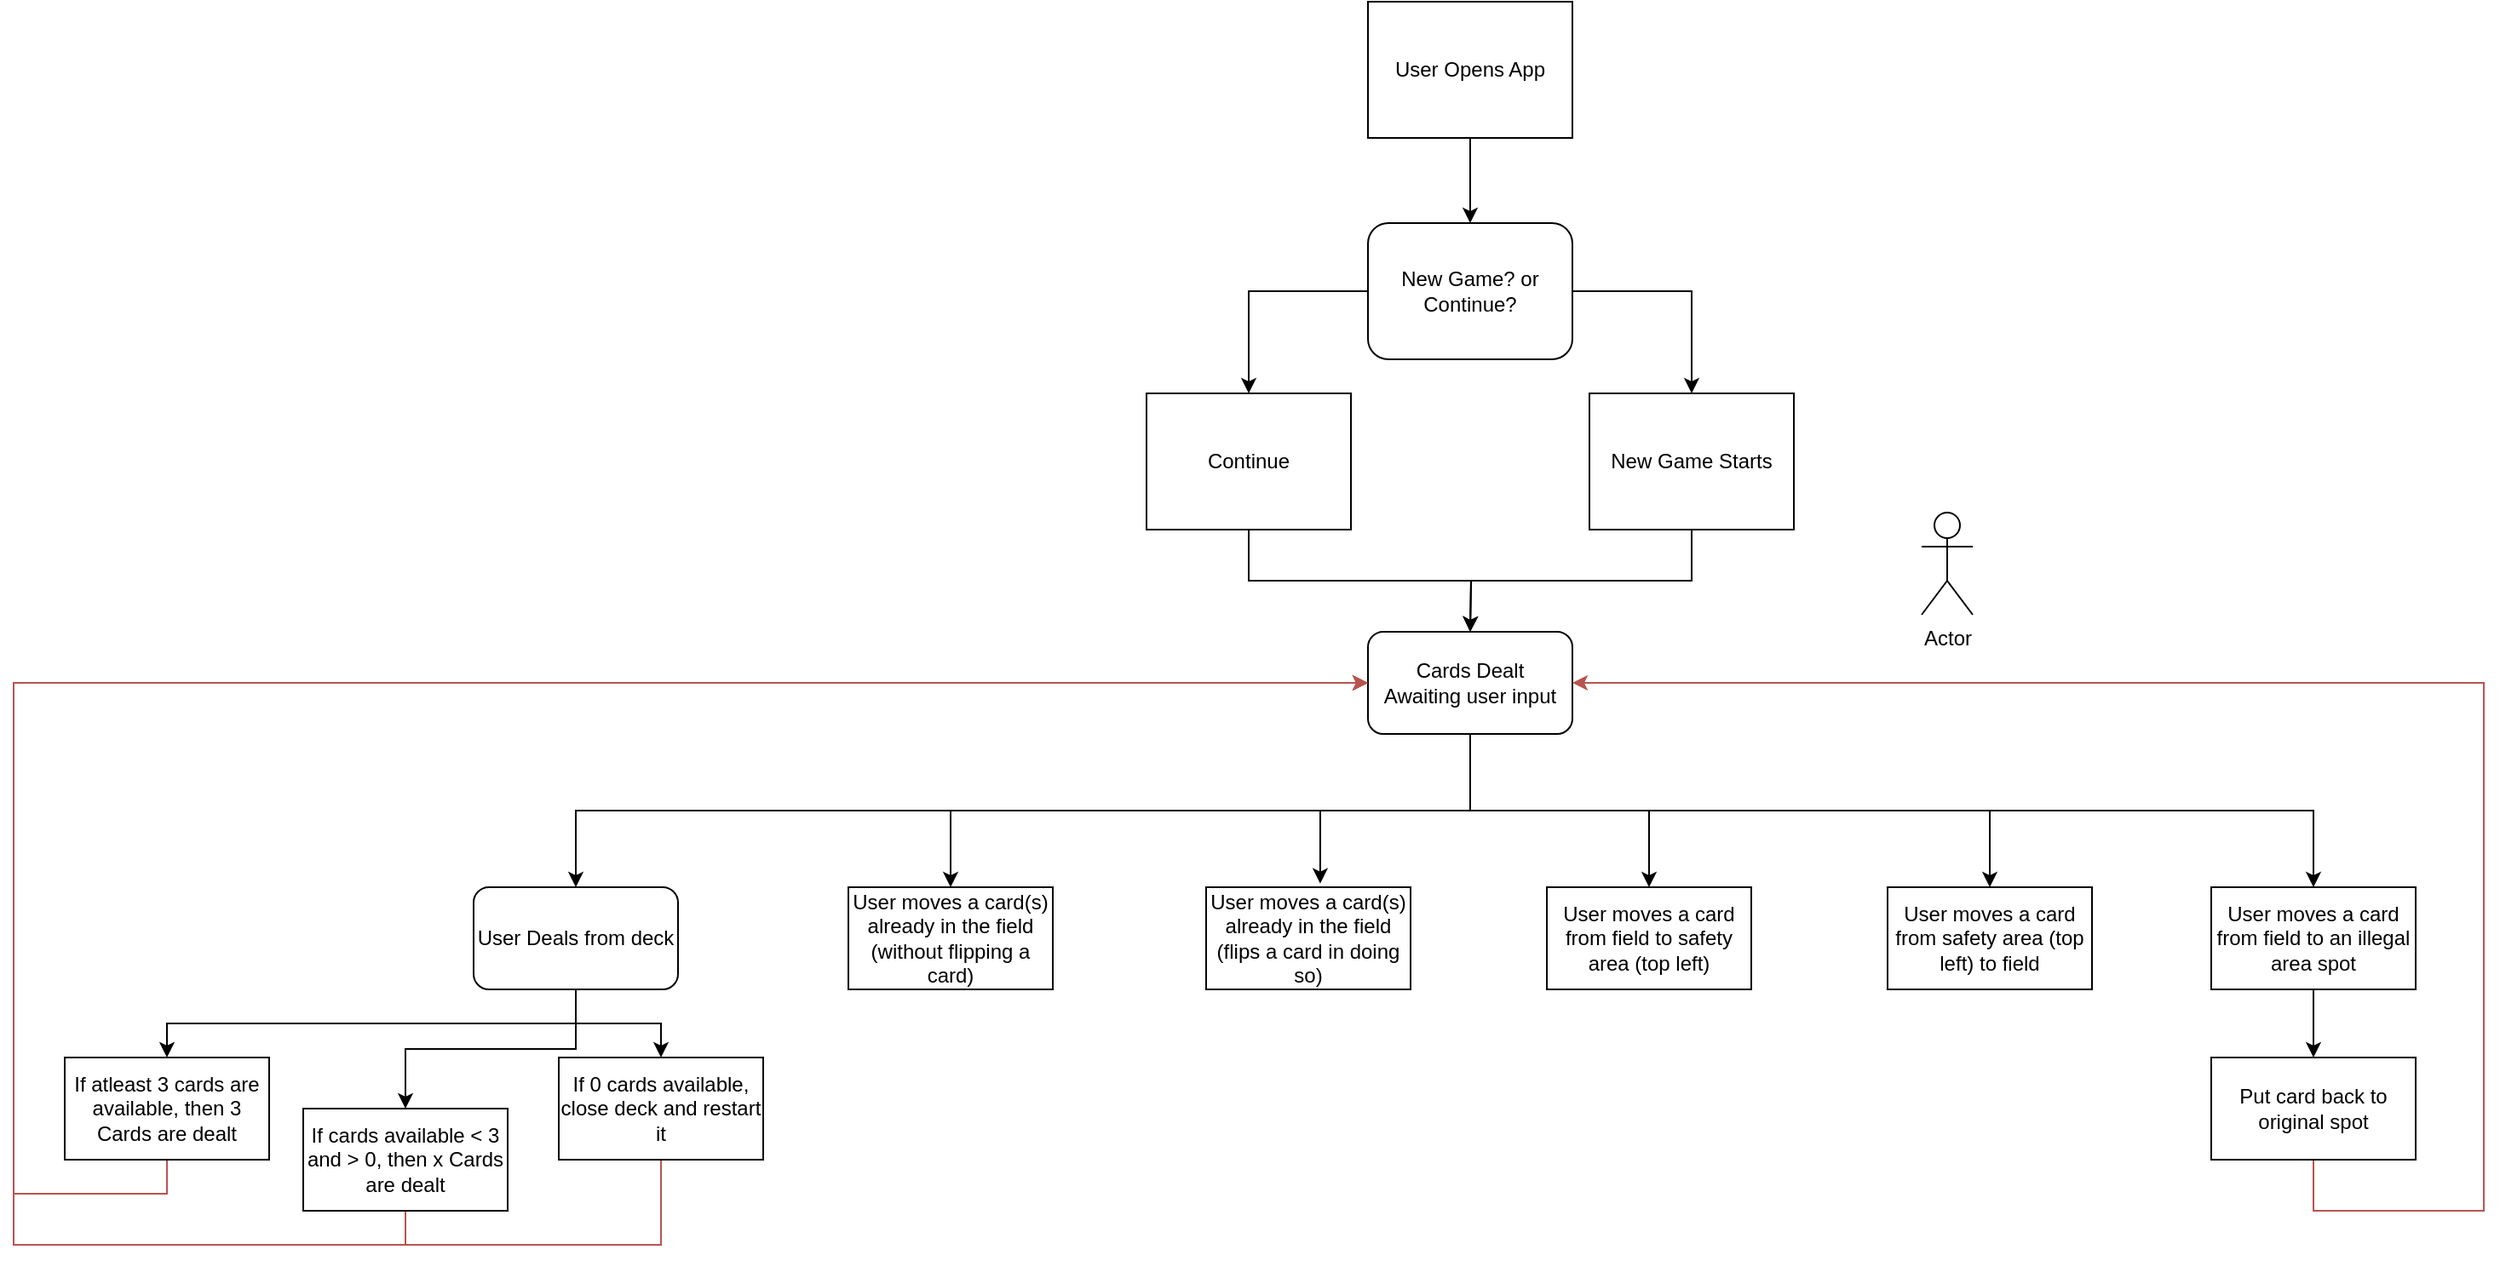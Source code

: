 <mxfile version="14.5.1" type="github">
  <diagram id="rTNtYrn7hHBPd-B_lGoH" name="Page-1">
    <mxGraphModel dx="2343" dy="918" grid="1" gridSize="10" guides="1" tooltips="1" connect="1" arrows="1" fold="1" page="1" pageScale="1" pageWidth="850" pageHeight="1100" math="0" shadow="0">
      <root>
        <mxCell id="0" />
        <mxCell id="1" parent="0" />
        <mxCell id="QM8wQPkqBQmamn_CLQ5U-1" value="" style="edgeStyle=orthogonalEdgeStyle;rounded=0;orthogonalLoop=1;jettySize=auto;html=1;" edge="1" parent="1" source="QM8wQPkqBQmamn_CLQ5U-2" target="QM8wQPkqBQmamn_CLQ5U-5">
          <mxGeometry relative="1" as="geometry" />
        </mxCell>
        <mxCell id="QM8wQPkqBQmamn_CLQ5U-2" value="User Opens App" style="rounded=0;whiteSpace=wrap;html=1;" vertex="1" parent="1">
          <mxGeometry x="365" y="20" width="120" height="80" as="geometry" />
        </mxCell>
        <mxCell id="QM8wQPkqBQmamn_CLQ5U-3" value="" style="edgeStyle=orthogonalEdgeStyle;rounded=0;orthogonalLoop=1;jettySize=auto;html=1;" edge="1" parent="1" source="QM8wQPkqBQmamn_CLQ5U-5" target="QM8wQPkqBQmamn_CLQ5U-7">
          <mxGeometry relative="1" as="geometry" />
        </mxCell>
        <mxCell id="QM8wQPkqBQmamn_CLQ5U-4" value="" style="edgeStyle=orthogonalEdgeStyle;rounded=0;orthogonalLoop=1;jettySize=auto;html=1;" edge="1" parent="1" source="QM8wQPkqBQmamn_CLQ5U-5" target="QM8wQPkqBQmamn_CLQ5U-9">
          <mxGeometry relative="1" as="geometry" />
        </mxCell>
        <mxCell id="QM8wQPkqBQmamn_CLQ5U-5" value="New Game? or&lt;br&gt;Continue?" style="rounded=1;whiteSpace=wrap;html=1;glass=0;" vertex="1" parent="1">
          <mxGeometry x="365" y="150" width="120" height="80" as="geometry" />
        </mxCell>
        <mxCell id="QM8wQPkqBQmamn_CLQ5U-6" style="edgeStyle=orthogonalEdgeStyle;rounded=0;orthogonalLoop=1;jettySize=auto;html=1;exitX=0.5;exitY=1;exitDx=0;exitDy=0;" edge="1" parent="1" source="QM8wQPkqBQmamn_CLQ5U-7">
          <mxGeometry relative="1" as="geometry">
            <mxPoint x="425" y="390" as="targetPoint" />
          </mxGeometry>
        </mxCell>
        <mxCell id="QM8wQPkqBQmamn_CLQ5U-7" value="New Game Starts" style="rounded=0;whiteSpace=wrap;html=1;" vertex="1" parent="1">
          <mxGeometry x="495" y="250" width="120" height="80" as="geometry" />
        </mxCell>
        <mxCell id="QM8wQPkqBQmamn_CLQ5U-8" value="" style="edgeStyle=orthogonalEdgeStyle;rounded=0;orthogonalLoop=1;jettySize=auto;html=1;exitX=0.5;exitY=1;exitDx=0;exitDy=0;" edge="1" parent="1" source="QM8wQPkqBQmamn_CLQ5U-9">
          <mxGeometry relative="1" as="geometry">
            <mxPoint x="425" y="390" as="targetPoint" />
          </mxGeometry>
        </mxCell>
        <mxCell id="QM8wQPkqBQmamn_CLQ5U-9" value="Continue" style="rounded=0;whiteSpace=wrap;html=1;" vertex="1" parent="1">
          <mxGeometry x="235" y="250" width="120" height="80" as="geometry" />
        </mxCell>
        <mxCell id="QM8wQPkqBQmamn_CLQ5U-11" value="Actor" style="shape=umlActor;verticalLabelPosition=bottom;verticalAlign=top;html=1;outlineConnect=0;" vertex="1" parent="1">
          <mxGeometry x="690" y="320" width="30" height="60" as="geometry" />
        </mxCell>
        <mxCell id="QM8wQPkqBQmamn_CLQ5U-24" style="edgeStyle=orthogonalEdgeStyle;rounded=0;orthogonalLoop=1;jettySize=auto;html=1;entryX=0.558;entryY=-0.036;entryDx=0;entryDy=0;entryPerimeter=0;" edge="1" parent="1" source="QM8wQPkqBQmamn_CLQ5U-15" target="QM8wQPkqBQmamn_CLQ5U-19">
          <mxGeometry relative="1" as="geometry" />
        </mxCell>
        <mxCell id="QM8wQPkqBQmamn_CLQ5U-25" style="edgeStyle=orthogonalEdgeStyle;rounded=0;orthogonalLoop=1;jettySize=auto;html=1;entryX=0.5;entryY=0;entryDx=0;entryDy=0;" edge="1" parent="1" source="QM8wQPkqBQmamn_CLQ5U-15" target="QM8wQPkqBQmamn_CLQ5U-18">
          <mxGeometry relative="1" as="geometry" />
        </mxCell>
        <mxCell id="QM8wQPkqBQmamn_CLQ5U-26" style="edgeStyle=orthogonalEdgeStyle;rounded=0;orthogonalLoop=1;jettySize=auto;html=1;exitX=0.5;exitY=1;exitDx=0;exitDy=0;" edge="1" parent="1" source="QM8wQPkqBQmamn_CLQ5U-15" target="QM8wQPkqBQmamn_CLQ5U-20">
          <mxGeometry relative="1" as="geometry" />
        </mxCell>
        <mxCell id="QM8wQPkqBQmamn_CLQ5U-27" style="edgeStyle=orthogonalEdgeStyle;rounded=0;orthogonalLoop=1;jettySize=auto;html=1;entryX=0.5;entryY=0;entryDx=0;entryDy=0;exitX=0.5;exitY=1;exitDx=0;exitDy=0;" edge="1" parent="1" source="QM8wQPkqBQmamn_CLQ5U-15" target="QM8wQPkqBQmamn_CLQ5U-22">
          <mxGeometry relative="1" as="geometry" />
        </mxCell>
        <mxCell id="QM8wQPkqBQmamn_CLQ5U-28" style="edgeStyle=orthogonalEdgeStyle;rounded=0;orthogonalLoop=1;jettySize=auto;html=1;entryX=0.5;entryY=0;entryDx=0;entryDy=0;exitX=0.5;exitY=1;exitDx=0;exitDy=0;" edge="1" parent="1" source="QM8wQPkqBQmamn_CLQ5U-15" target="QM8wQPkqBQmamn_CLQ5U-17">
          <mxGeometry relative="1" as="geometry" />
        </mxCell>
        <mxCell id="QM8wQPkqBQmamn_CLQ5U-29" style="edgeStyle=orthogonalEdgeStyle;rounded=0;orthogonalLoop=1;jettySize=auto;html=1;exitX=0.5;exitY=1;exitDx=0;exitDy=0;" edge="1" parent="1" source="QM8wQPkqBQmamn_CLQ5U-15" target="QM8wQPkqBQmamn_CLQ5U-16">
          <mxGeometry relative="1" as="geometry" />
        </mxCell>
        <mxCell id="QM8wQPkqBQmamn_CLQ5U-15" value="Cards Dealt&lt;br&gt;Awaiting user input" style="rounded=1;whiteSpace=wrap;html=1;" vertex="1" parent="1">
          <mxGeometry x="365" y="390" width="120" height="60" as="geometry" />
        </mxCell>
        <mxCell id="QM8wQPkqBQmamn_CLQ5U-30" style="edgeStyle=orthogonalEdgeStyle;rounded=0;orthogonalLoop=1;jettySize=auto;html=1;exitX=0.5;exitY=1;exitDx=0;exitDy=0;" edge="1" parent="1" source="QM8wQPkqBQmamn_CLQ5U-16" target="QM8wQPkqBQmamn_CLQ5U-31">
          <mxGeometry relative="1" as="geometry">
            <mxPoint x="-100" y="680" as="targetPoint" />
          </mxGeometry>
        </mxCell>
        <mxCell id="QM8wQPkqBQmamn_CLQ5U-34" style="edgeStyle=orthogonalEdgeStyle;rounded=0;orthogonalLoop=1;jettySize=auto;html=1;" edge="1" parent="1" source="QM8wQPkqBQmamn_CLQ5U-16" target="QM8wQPkqBQmamn_CLQ5U-32">
          <mxGeometry relative="1" as="geometry" />
        </mxCell>
        <mxCell id="QM8wQPkqBQmamn_CLQ5U-35" style="edgeStyle=orthogonalEdgeStyle;rounded=0;orthogonalLoop=1;jettySize=auto;html=1;" edge="1" parent="1" source="QM8wQPkqBQmamn_CLQ5U-16" target="QM8wQPkqBQmamn_CLQ5U-33">
          <mxGeometry relative="1" as="geometry" />
        </mxCell>
        <mxCell id="QM8wQPkqBQmamn_CLQ5U-16" value="User Deals from deck" style="rounded=1;whiteSpace=wrap;html=1;" vertex="1" parent="1">
          <mxGeometry x="-160" y="540" width="120" height="60" as="geometry" />
        </mxCell>
        <mxCell id="QM8wQPkqBQmamn_CLQ5U-17" value="User moves a card(s) already in the field&lt;br&gt;(without flipping a card)" style="rounded=0;whiteSpace=wrap;html=1;" vertex="1" parent="1">
          <mxGeometry x="60" y="540" width="120" height="60" as="geometry" />
        </mxCell>
        <mxCell id="QM8wQPkqBQmamn_CLQ5U-18" value="User moves a card from field to safety area (top left)" style="rounded=0;whiteSpace=wrap;html=1;" vertex="1" parent="1">
          <mxGeometry x="470" y="540" width="120" height="60" as="geometry" />
        </mxCell>
        <mxCell id="QM8wQPkqBQmamn_CLQ5U-19" value="User moves a card(s) already in the field&lt;br&gt;(flips a card in doing so)" style="rounded=0;whiteSpace=wrap;html=1;" vertex="1" parent="1">
          <mxGeometry x="270" y="540" width="120" height="60" as="geometry" />
        </mxCell>
        <mxCell id="QM8wQPkqBQmamn_CLQ5U-20" value="User moves a card from safety area (top left) to field" style="rounded=0;whiteSpace=wrap;html=1;" vertex="1" parent="1">
          <mxGeometry x="670" y="540" width="120" height="60" as="geometry" />
        </mxCell>
        <mxCell id="QM8wQPkqBQmamn_CLQ5U-39" style="edgeStyle=orthogonalEdgeStyle;rounded=0;orthogonalLoop=1;jettySize=auto;html=1;" edge="1" parent="1" source="QM8wQPkqBQmamn_CLQ5U-22" target="QM8wQPkqBQmamn_CLQ5U-40">
          <mxGeometry relative="1" as="geometry">
            <mxPoint x="920" y="650" as="targetPoint" />
          </mxGeometry>
        </mxCell>
        <mxCell id="QM8wQPkqBQmamn_CLQ5U-22" value="User moves a card from field to an illegal area spot" style="rounded=0;whiteSpace=wrap;html=1;" vertex="1" parent="1">
          <mxGeometry x="860" y="540" width="120" height="60" as="geometry" />
        </mxCell>
        <mxCell id="QM8wQPkqBQmamn_CLQ5U-36" style="edgeStyle=orthogonalEdgeStyle;rounded=0;orthogonalLoop=1;jettySize=auto;html=1;entryX=0;entryY=0.5;entryDx=0;entryDy=0;exitX=0.5;exitY=1;exitDx=0;exitDy=0;fillColor=#f8cecc;strokeColor=#b85450;" edge="1" parent="1" source="QM8wQPkqBQmamn_CLQ5U-31" target="QM8wQPkqBQmamn_CLQ5U-15">
          <mxGeometry relative="1" as="geometry">
            <Array as="points">
              <mxPoint x="-340" y="720" />
              <mxPoint x="-430" y="720" />
              <mxPoint x="-430" y="420" />
            </Array>
          </mxGeometry>
        </mxCell>
        <mxCell id="QM8wQPkqBQmamn_CLQ5U-31" value="If atleast 3 cards are available, then 3 Cards are dealt" style="rounded=0;whiteSpace=wrap;html=1;" vertex="1" parent="1">
          <mxGeometry x="-400" y="640" width="120" height="60" as="geometry" />
        </mxCell>
        <mxCell id="QM8wQPkqBQmamn_CLQ5U-37" style="edgeStyle=orthogonalEdgeStyle;rounded=0;orthogonalLoop=1;jettySize=auto;html=1;entryX=0;entryY=0.5;entryDx=0;entryDy=0;exitX=0.5;exitY=1;exitDx=0;exitDy=0;fillColor=#f8cecc;strokeColor=#b85450;" edge="1" parent="1" source="QM8wQPkqBQmamn_CLQ5U-32" target="QM8wQPkqBQmamn_CLQ5U-15">
          <mxGeometry relative="1" as="geometry">
            <Array as="points">
              <mxPoint x="-200" y="750" />
              <mxPoint x="-430" y="750" />
              <mxPoint x="-430" y="420" />
            </Array>
          </mxGeometry>
        </mxCell>
        <mxCell id="QM8wQPkqBQmamn_CLQ5U-32" value="If cards available &amp;lt; 3 and &amp;gt; 0, then x Cards are dealt" style="rounded=0;whiteSpace=wrap;html=1;" vertex="1" parent="1">
          <mxGeometry x="-260" y="670" width="120" height="60" as="geometry" />
        </mxCell>
        <mxCell id="QM8wQPkqBQmamn_CLQ5U-38" style="edgeStyle=orthogonalEdgeStyle;rounded=0;orthogonalLoop=1;jettySize=auto;html=1;entryX=0;entryY=0.5;entryDx=0;entryDy=0;exitX=0.5;exitY=1;exitDx=0;exitDy=0;fillColor=#f8cecc;strokeColor=#b85450;" edge="1" parent="1" source="QM8wQPkqBQmamn_CLQ5U-33" target="QM8wQPkqBQmamn_CLQ5U-15">
          <mxGeometry relative="1" as="geometry">
            <Array as="points">
              <mxPoint x="-50" y="750" />
              <mxPoint x="-430" y="750" />
              <mxPoint x="-430" y="420" />
            </Array>
          </mxGeometry>
        </mxCell>
        <mxCell id="QM8wQPkqBQmamn_CLQ5U-33" value="If 0 cards available, close deck and restart it" style="rounded=0;whiteSpace=wrap;html=1;" vertex="1" parent="1">
          <mxGeometry x="-110" y="640" width="120" height="60" as="geometry" />
        </mxCell>
        <mxCell id="QM8wQPkqBQmamn_CLQ5U-41" style="edgeStyle=orthogonalEdgeStyle;rounded=0;orthogonalLoop=1;jettySize=auto;html=1;entryX=1;entryY=0.5;entryDx=0;entryDy=0;exitX=0.5;exitY=1;exitDx=0;exitDy=0;fillColor=#f8cecc;strokeColor=#b85450;" edge="1" parent="1" source="QM8wQPkqBQmamn_CLQ5U-40" target="QM8wQPkqBQmamn_CLQ5U-15">
          <mxGeometry relative="1" as="geometry">
            <Array as="points">
              <mxPoint x="920" y="730" />
              <mxPoint x="1020" y="730" />
              <mxPoint x="1020" y="420" />
            </Array>
          </mxGeometry>
        </mxCell>
        <mxCell id="QM8wQPkqBQmamn_CLQ5U-40" value="Put card back to original spot" style="rounded=0;whiteSpace=wrap;html=1;" vertex="1" parent="1">
          <mxGeometry x="860" y="640" width="120" height="60" as="geometry" />
        </mxCell>
      </root>
    </mxGraphModel>
  </diagram>
</mxfile>
